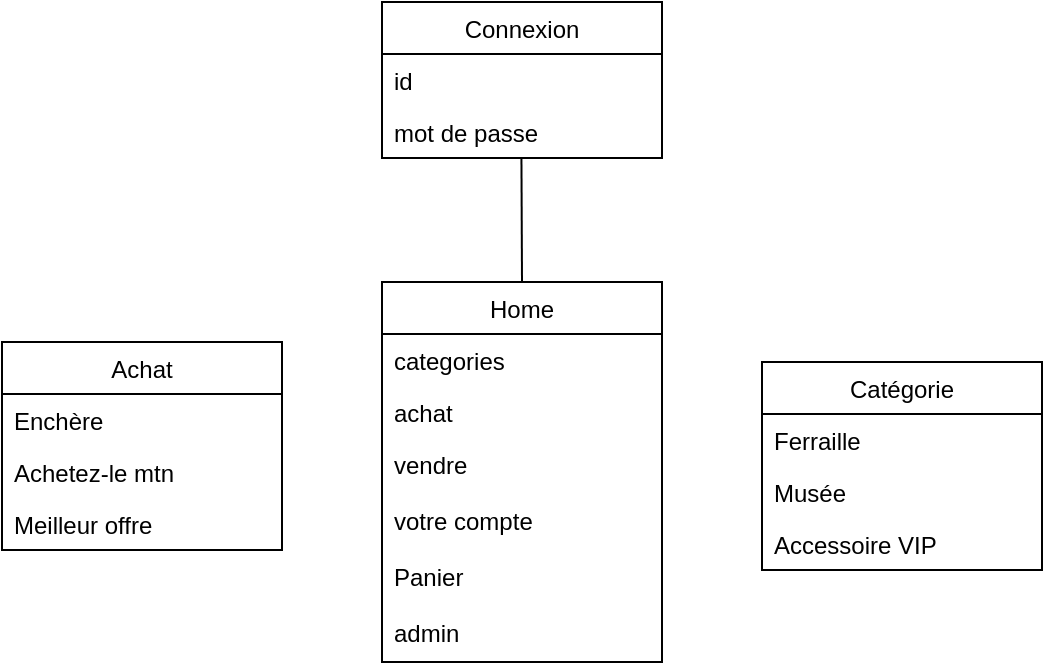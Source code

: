 <mxfile version="12.9.5" type="device"><diagram id="ve_TKV8ScWApxvfxrERu" name="Page-1"><mxGraphModel dx="677" dy="381" grid="1" gridSize="10" guides="1" tooltips="1" connect="1" arrows="1" fold="1" page="1" pageScale="1" pageWidth="827" pageHeight="1169" math="0" shadow="0"><root><mxCell id="0"/><mxCell id="1" parent="0"/><mxCell id="1aSxGNbBVjdBFD1JEXTt-3" value="Home" style="swimlane;fontStyle=0;childLayout=stackLayout;horizontal=1;startSize=26;fillColor=none;horizontalStack=0;resizeParent=1;resizeParentMax=0;resizeLast=0;collapsible=1;marginBottom=0;" vertex="1" parent="1"><mxGeometry x="400" y="350" width="140" height="190" as="geometry"/></mxCell><mxCell id="1aSxGNbBVjdBFD1JEXTt-4" value="categories" style="text;strokeColor=none;fillColor=none;align=left;verticalAlign=top;spacingLeft=4;spacingRight=4;overflow=hidden;rotatable=0;points=[[0,0.5],[1,0.5]];portConstraint=eastwest;" vertex="1" parent="1aSxGNbBVjdBFD1JEXTt-3"><mxGeometry y="26" width="140" height="26" as="geometry"/></mxCell><mxCell id="1aSxGNbBVjdBFD1JEXTt-5" value="achat" style="text;strokeColor=none;fillColor=none;align=left;verticalAlign=top;spacingLeft=4;spacingRight=4;overflow=hidden;rotatable=0;points=[[0,0.5],[1,0.5]];portConstraint=eastwest;" vertex="1" parent="1aSxGNbBVjdBFD1JEXTt-3"><mxGeometry y="52" width="140" height="26" as="geometry"/></mxCell><mxCell id="1aSxGNbBVjdBFD1JEXTt-6" value="vendre&#10;&#10;votre compte&#10;&#10;Panier&#10;&#10;admin" style="text;strokeColor=none;fillColor=none;align=left;verticalAlign=top;spacingLeft=4;spacingRight=4;overflow=hidden;rotatable=0;points=[[0,0.5],[1,0.5]];portConstraint=eastwest;" vertex="1" parent="1aSxGNbBVjdBFD1JEXTt-3"><mxGeometry y="78" width="140" height="112" as="geometry"/></mxCell><mxCell id="1aSxGNbBVjdBFD1JEXTt-7" value="Catégorie" style="swimlane;fontStyle=0;childLayout=stackLayout;horizontal=1;startSize=26;fillColor=none;horizontalStack=0;resizeParent=1;resizeParentMax=0;resizeLast=0;collapsible=1;marginBottom=0;" vertex="1" parent="1"><mxGeometry x="590" y="390" width="140" height="104" as="geometry"/></mxCell><mxCell id="1aSxGNbBVjdBFD1JEXTt-8" value="Ferraille" style="text;strokeColor=none;fillColor=none;align=left;verticalAlign=top;spacingLeft=4;spacingRight=4;overflow=hidden;rotatable=0;points=[[0,0.5],[1,0.5]];portConstraint=eastwest;" vertex="1" parent="1aSxGNbBVjdBFD1JEXTt-7"><mxGeometry y="26" width="140" height="26" as="geometry"/></mxCell><mxCell id="1aSxGNbBVjdBFD1JEXTt-9" value="Musée" style="text;strokeColor=none;fillColor=none;align=left;verticalAlign=top;spacingLeft=4;spacingRight=4;overflow=hidden;rotatable=0;points=[[0,0.5],[1,0.5]];portConstraint=eastwest;" vertex="1" parent="1aSxGNbBVjdBFD1JEXTt-7"><mxGeometry y="52" width="140" height="26" as="geometry"/></mxCell><mxCell id="1aSxGNbBVjdBFD1JEXTt-10" value="Accessoire VIP" style="text;strokeColor=none;fillColor=none;align=left;verticalAlign=top;spacingLeft=4;spacingRight=4;overflow=hidden;rotatable=0;points=[[0,0.5],[1,0.5]];portConstraint=eastwest;" vertex="1" parent="1aSxGNbBVjdBFD1JEXTt-7"><mxGeometry y="78" width="140" height="26" as="geometry"/></mxCell><mxCell id="1aSxGNbBVjdBFD1JEXTt-15" value="Achat" style="swimlane;fontStyle=0;childLayout=stackLayout;horizontal=1;startSize=26;fillColor=none;horizontalStack=0;resizeParent=1;resizeParentMax=0;resizeLast=0;collapsible=1;marginBottom=0;" vertex="1" parent="1"><mxGeometry x="210" y="380" width="140" height="104" as="geometry"/></mxCell><mxCell id="1aSxGNbBVjdBFD1JEXTt-16" value="Enchère" style="text;strokeColor=none;fillColor=none;align=left;verticalAlign=top;spacingLeft=4;spacingRight=4;overflow=hidden;rotatable=0;points=[[0,0.5],[1,0.5]];portConstraint=eastwest;" vertex="1" parent="1aSxGNbBVjdBFD1JEXTt-15"><mxGeometry y="26" width="140" height="26" as="geometry"/></mxCell><mxCell id="1aSxGNbBVjdBFD1JEXTt-17" value="Achetez-le mtn" style="text;strokeColor=none;fillColor=none;align=left;verticalAlign=top;spacingLeft=4;spacingRight=4;overflow=hidden;rotatable=0;points=[[0,0.5],[1,0.5]];portConstraint=eastwest;" vertex="1" parent="1aSxGNbBVjdBFD1JEXTt-15"><mxGeometry y="52" width="140" height="26" as="geometry"/></mxCell><mxCell id="1aSxGNbBVjdBFD1JEXTt-18" value="Meilleur offre" style="text;strokeColor=none;fillColor=none;align=left;verticalAlign=top;spacingLeft=4;spacingRight=4;overflow=hidden;rotatable=0;points=[[0,0.5],[1,0.5]];portConstraint=eastwest;" vertex="1" parent="1aSxGNbBVjdBFD1JEXTt-15"><mxGeometry y="78" width="140" height="26" as="geometry"/></mxCell><mxCell id="1aSxGNbBVjdBFD1JEXTt-19" value="Connexion" style="swimlane;fontStyle=0;childLayout=stackLayout;horizontal=1;startSize=26;fillColor=none;horizontalStack=0;resizeParent=1;resizeParentMax=0;resizeLast=0;collapsible=1;marginBottom=0;" vertex="1" parent="1"><mxGeometry x="400" y="210" width="140" height="78" as="geometry"/></mxCell><mxCell id="1aSxGNbBVjdBFD1JEXTt-20" value="id" style="text;strokeColor=none;fillColor=none;align=left;verticalAlign=top;spacingLeft=4;spacingRight=4;overflow=hidden;rotatable=0;points=[[0,0.5],[1,0.5]];portConstraint=eastwest;" vertex="1" parent="1aSxGNbBVjdBFD1JEXTt-19"><mxGeometry y="26" width="140" height="26" as="geometry"/></mxCell><mxCell id="1aSxGNbBVjdBFD1JEXTt-21" value="mot de passe" style="text;strokeColor=none;fillColor=none;align=left;verticalAlign=top;spacingLeft=4;spacingRight=4;overflow=hidden;rotatable=0;points=[[0,0.5],[1,0.5]];portConstraint=eastwest;" vertex="1" parent="1aSxGNbBVjdBFD1JEXTt-19"><mxGeometry y="52" width="140" height="26" as="geometry"/></mxCell><mxCell id="1aSxGNbBVjdBFD1JEXTt-25" value="" style="endArrow=none;html=1;exitX=0.5;exitY=0;exitDx=0;exitDy=0;entryX=0.498;entryY=0.989;entryDx=0;entryDy=0;entryPerimeter=0;" edge="1" parent="1" source="1aSxGNbBVjdBFD1JEXTt-3" target="1aSxGNbBVjdBFD1JEXTt-21"><mxGeometry width="50" height="50" relative="1" as="geometry"><mxPoint x="380" y="370" as="sourcePoint"/><mxPoint x="450" y="310" as="targetPoint"/></mxGeometry></mxCell></root></mxGraphModel></diagram></mxfile>